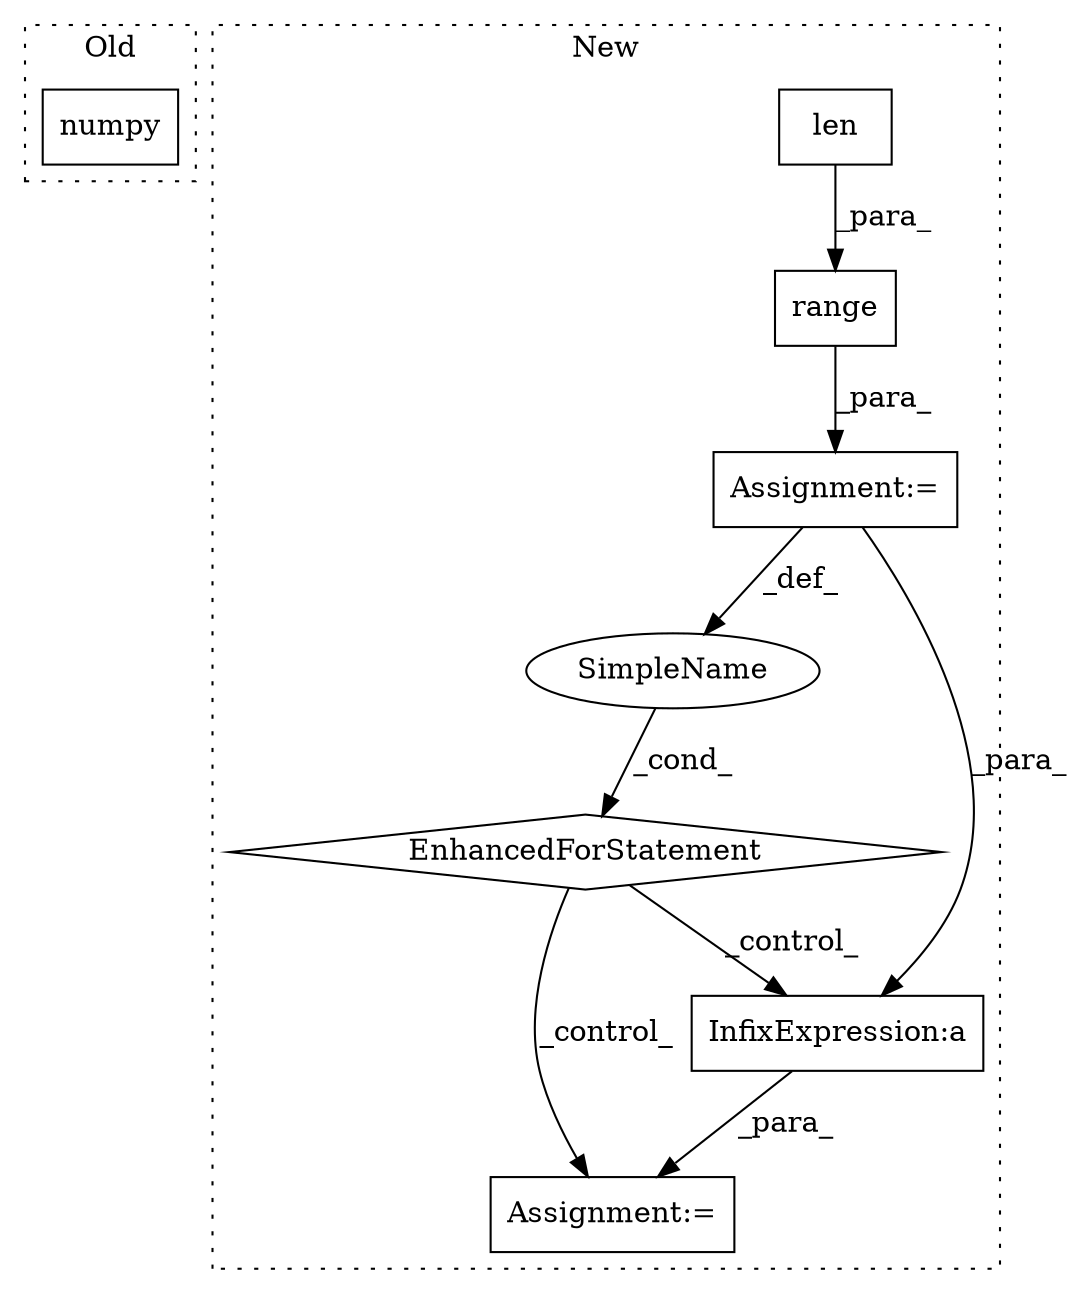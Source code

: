 digraph G {
subgraph cluster0 {
1 [label="numpy" a="32" s="9521" l="7" shape="box"];
label = "Old";
style="dotted";
}
subgraph cluster1 {
2 [label="len" a="32" s="9527,9533" l="4,1" shape="box"];
3 [label="Assignment:=" a="7" s="9562,9639" l="53,2" shape="box"];
4 [label="Assignment:=" a="7" s="9677" l="9" shape="box"];
5 [label="EnhancedForStatement" a="70" s="9562,9639" l="53,2" shape="diamond"];
6 [label="SimpleName" a="42" s="9619" l="1" shape="ellipse"];
7 [label="range" a="32" s="9623,9638" l="6,1" shape="box"];
8 [label="InfixExpression:a" a="27" s="9726" l="3" shape="box"];
label = "New";
style="dotted";
}
2 -> 7 [label="_para_"];
3 -> 8 [label="_para_"];
3 -> 6 [label="_def_"];
5 -> 8 [label="_control_"];
5 -> 4 [label="_control_"];
6 -> 5 [label="_cond_"];
7 -> 3 [label="_para_"];
8 -> 4 [label="_para_"];
}